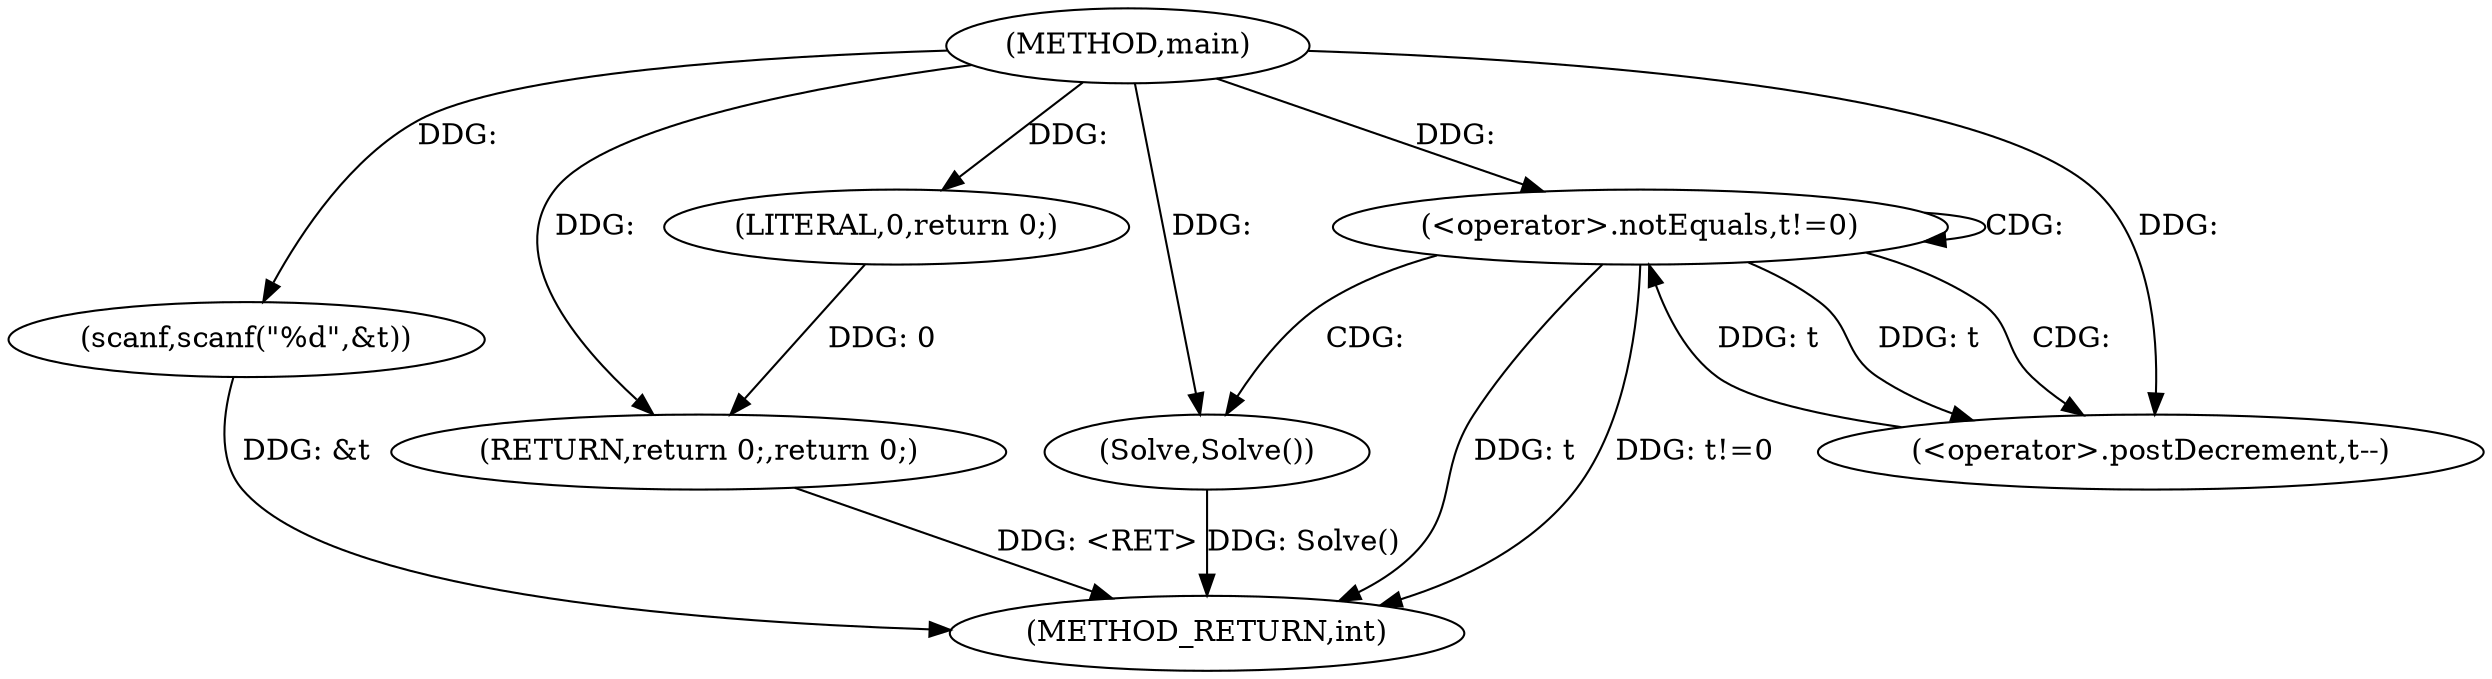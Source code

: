 digraph "main" {  
"1000408" [label = "(METHOD,main)" ]
"1000425" [label = "(METHOD_RETURN,int)" ]
"1000411" [label = "(scanf,scanf(\"%d\",&t))" ]
"1000423" [label = "(RETURN,return 0;,return 0;)" ]
"1000416" [label = "(<operator>.notEquals,t!=0)" ]
"1000424" [label = "(LITERAL,0,return 0;)" ]
"1000420" [label = "(Solve,Solve())" ]
"1000421" [label = "(<operator>.postDecrement,t--)" ]
  "1000423" -> "1000425"  [ label = "DDG: <RET>"] 
  "1000411" -> "1000425"  [ label = "DDG: &t"] 
  "1000416" -> "1000425"  [ label = "DDG: t"] 
  "1000416" -> "1000425"  [ label = "DDG: t!=0"] 
  "1000420" -> "1000425"  [ label = "DDG: Solve()"] 
  "1000408" -> "1000411"  [ label = "DDG: "] 
  "1000424" -> "1000423"  [ label = "DDG: 0"] 
  "1000408" -> "1000423"  [ label = "DDG: "] 
  "1000408" -> "1000424"  [ label = "DDG: "] 
  "1000421" -> "1000416"  [ label = "DDG: t"] 
  "1000408" -> "1000416"  [ label = "DDG: "] 
  "1000408" -> "1000420"  [ label = "DDG: "] 
  "1000416" -> "1000421"  [ label = "DDG: t"] 
  "1000408" -> "1000421"  [ label = "DDG: "] 
  "1000416" -> "1000416"  [ label = "CDG: "] 
  "1000416" -> "1000420"  [ label = "CDG: "] 
  "1000416" -> "1000421"  [ label = "CDG: "] 
}
